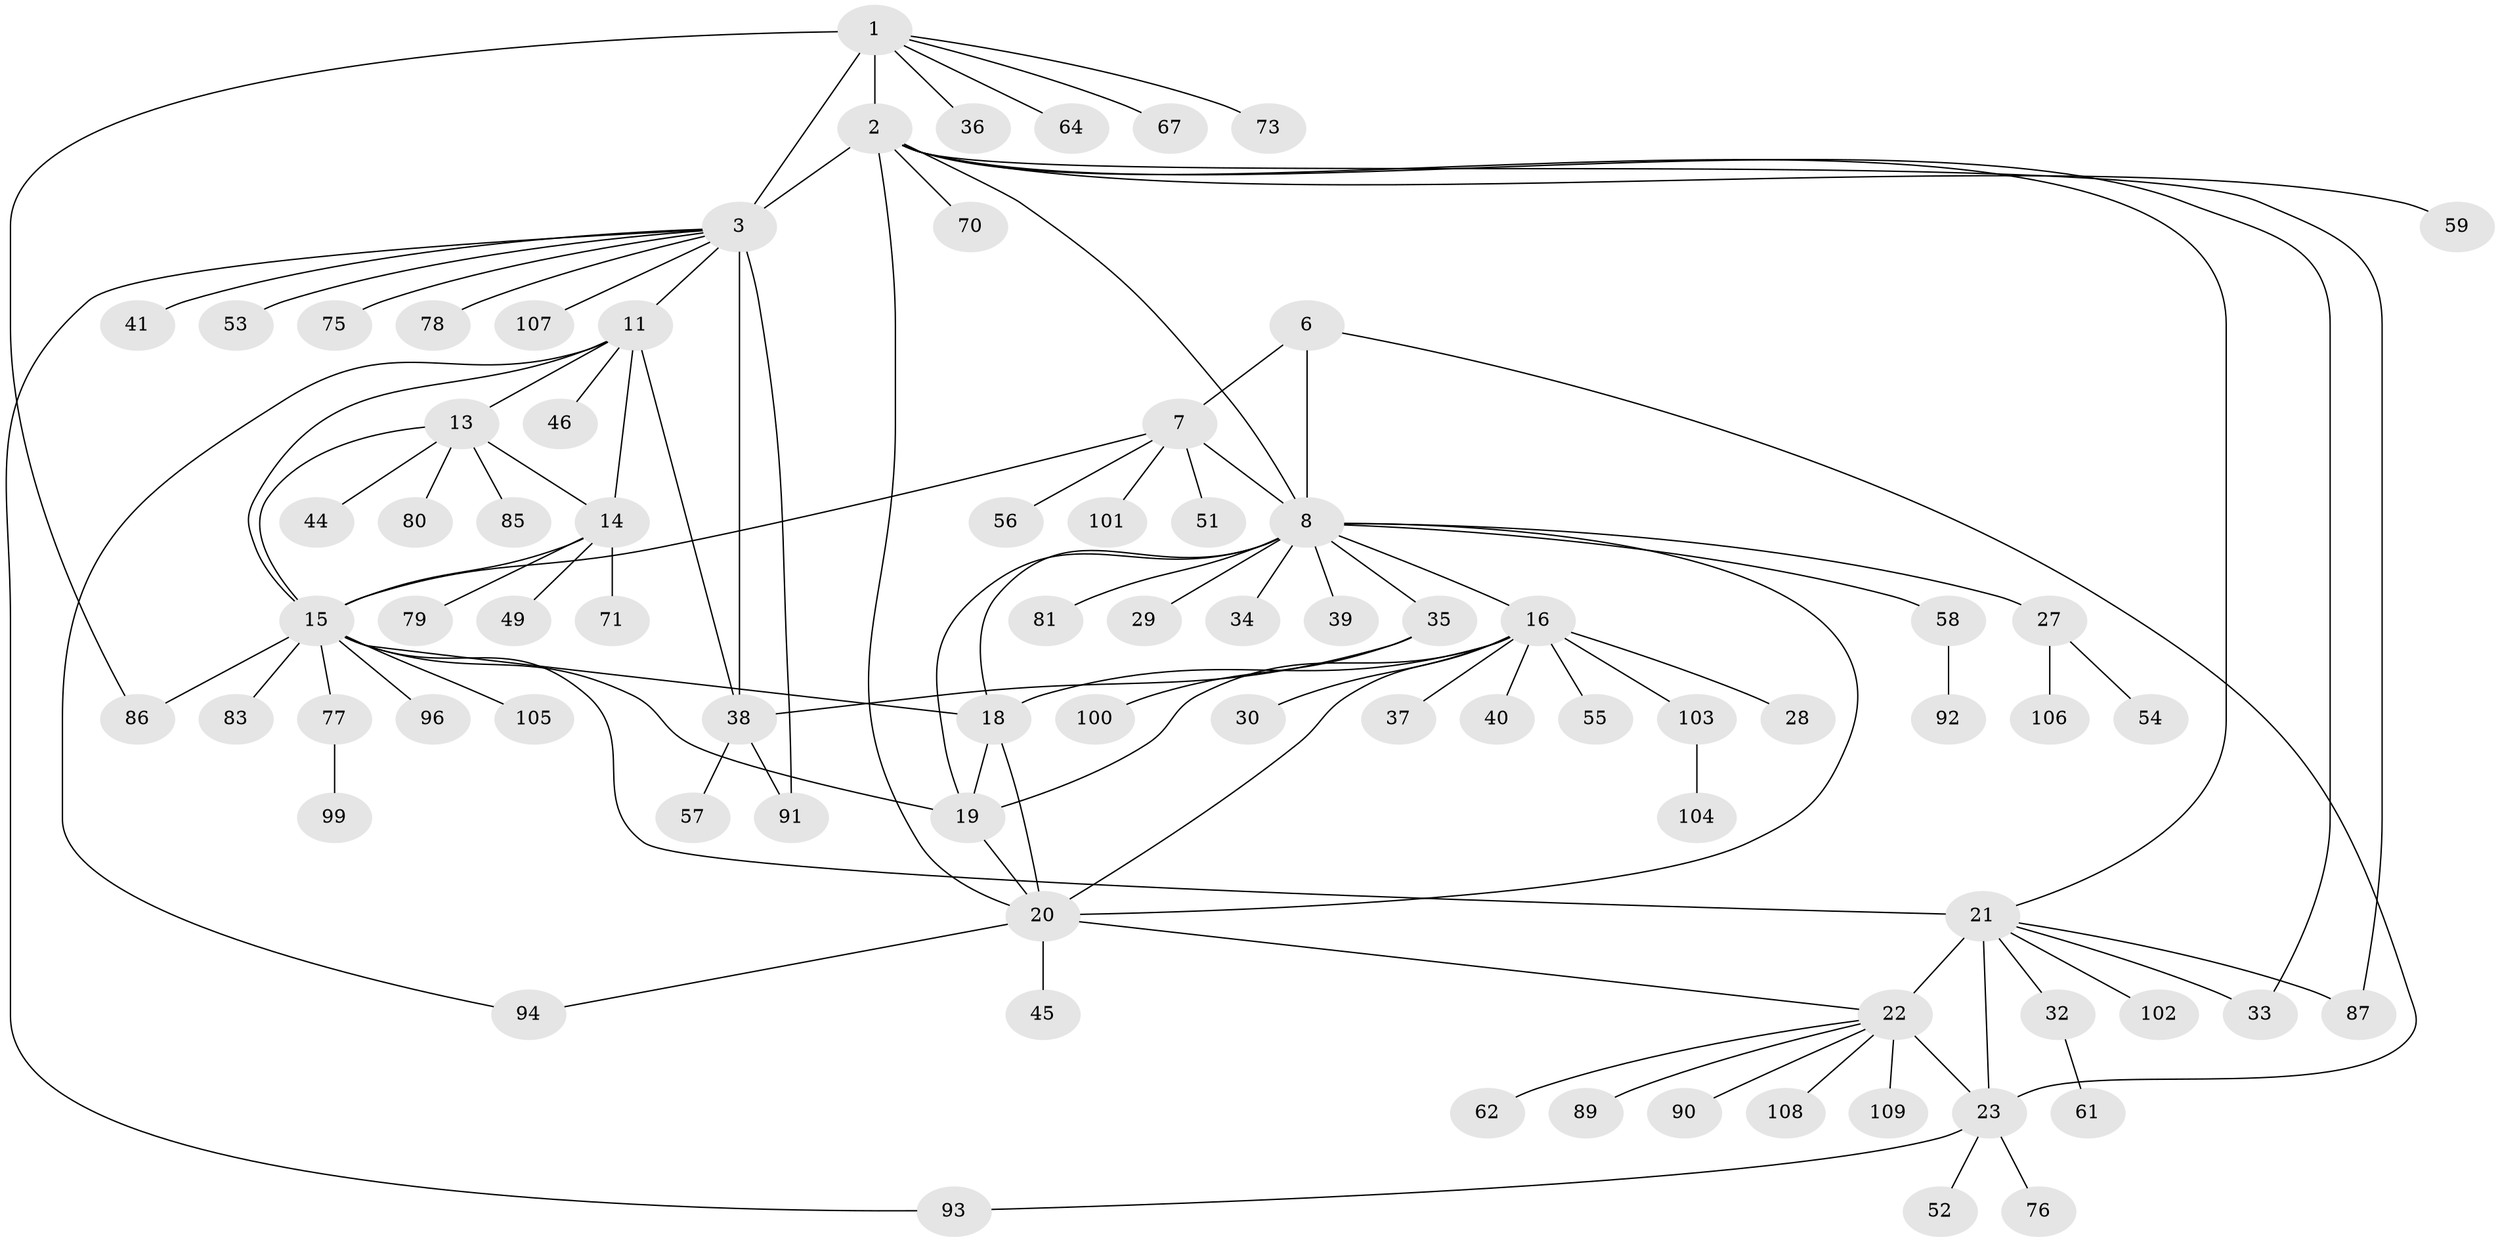 // original degree distribution, {5: 0.07339449541284404, 12: 0.027522935779816515, 8: 0.027522935779816515, 10: 0.009174311926605505, 4: 0.01834862385321101, 7: 0.01834862385321101, 6: 0.03669724770642202, 11: 0.009174311926605505, 9: 0.027522935779816515, 3: 0.045871559633027525, 1: 0.5229357798165137, 2: 0.1834862385321101}
// Generated by graph-tools (version 1.1) at 2025/11/02/27/25 16:11:37]
// undirected, 80 vertices, 106 edges
graph export_dot {
graph [start="1"]
  node [color=gray90,style=filled];
  1 [super="+5"];
  2 [super="+43"];
  3 [super="+4"];
  6 [super="+9"];
  7 [super="+10"];
  8 [super="+17"];
  11 [super="+12"];
  13 [super="+63"];
  14 [super="+60"];
  15 [super="+26"];
  16 [super="+50"];
  18 [super="+47"];
  19;
  20 [super="+42"];
  21 [super="+24"];
  22 [super="+25"];
  23 [super="+65"];
  27 [super="+31"];
  28;
  29 [super="+88"];
  30 [super="+74"];
  32 [super="+48"];
  33 [super="+72"];
  34 [super="+69"];
  35;
  36;
  37;
  38 [super="+82"];
  39;
  40;
  41 [super="+84"];
  44 [super="+95"];
  45;
  46;
  49;
  51;
  52;
  53;
  54;
  55;
  56;
  57;
  58 [super="+68"];
  59;
  61;
  62 [super="+66"];
  64;
  67;
  70;
  71;
  73;
  75 [super="+98"];
  76;
  77;
  78;
  79;
  80;
  81;
  83;
  85;
  86;
  87;
  89;
  90;
  91 [super="+97"];
  92;
  93;
  94;
  96;
  99;
  100;
  101;
  102;
  103;
  104;
  105;
  106;
  107;
  108;
  109;
  1 -- 2 [weight=2];
  1 -- 3 [weight=4];
  1 -- 64;
  1 -- 67;
  1 -- 36;
  1 -- 73;
  1 -- 86;
  2 -- 3 [weight=2];
  2 -- 8;
  2 -- 20;
  2 -- 33;
  2 -- 59;
  2 -- 70;
  2 -- 87;
  2 -- 21;
  3 -- 11;
  3 -- 41;
  3 -- 53;
  3 -- 78;
  3 -- 91;
  3 -- 93;
  3 -- 107;
  3 -- 75;
  3 -- 38;
  6 -- 7 [weight=4];
  6 -- 8 [weight=2];
  6 -- 23;
  7 -- 8 [weight=2];
  7 -- 56;
  7 -- 51;
  7 -- 101;
  7 -- 15;
  8 -- 27;
  8 -- 29;
  8 -- 34;
  8 -- 35;
  8 -- 39;
  8 -- 16;
  8 -- 81;
  8 -- 18;
  8 -- 19;
  8 -- 20;
  8 -- 58;
  11 -- 13 [weight=2];
  11 -- 14 [weight=2];
  11 -- 15 [weight=2];
  11 -- 38;
  11 -- 94;
  11 -- 46;
  13 -- 14;
  13 -- 15;
  13 -- 44;
  13 -- 85;
  13 -- 80;
  14 -- 15;
  14 -- 49;
  14 -- 71;
  14 -- 79;
  15 -- 19;
  15 -- 86;
  15 -- 96;
  15 -- 105;
  15 -- 83;
  15 -- 77;
  15 -- 18;
  15 -- 21;
  16 -- 18;
  16 -- 19;
  16 -- 20;
  16 -- 28;
  16 -- 30;
  16 -- 37;
  16 -- 40;
  16 -- 55;
  16 -- 103;
  18 -- 19;
  18 -- 20;
  19 -- 20;
  20 -- 22;
  20 -- 45;
  20 -- 94;
  21 -- 22 [weight=4];
  21 -- 23 [weight=2];
  21 -- 102;
  21 -- 32;
  21 -- 33;
  21 -- 87;
  22 -- 23 [weight=2];
  22 -- 90;
  22 -- 108;
  22 -- 109;
  22 -- 89;
  22 -- 62;
  23 -- 52;
  23 -- 76;
  23 -- 93;
  27 -- 54;
  27 -- 106;
  32 -- 61;
  35 -- 38;
  35 -- 100;
  38 -- 57;
  38 -- 91;
  58 -- 92;
  77 -- 99;
  103 -- 104;
}
